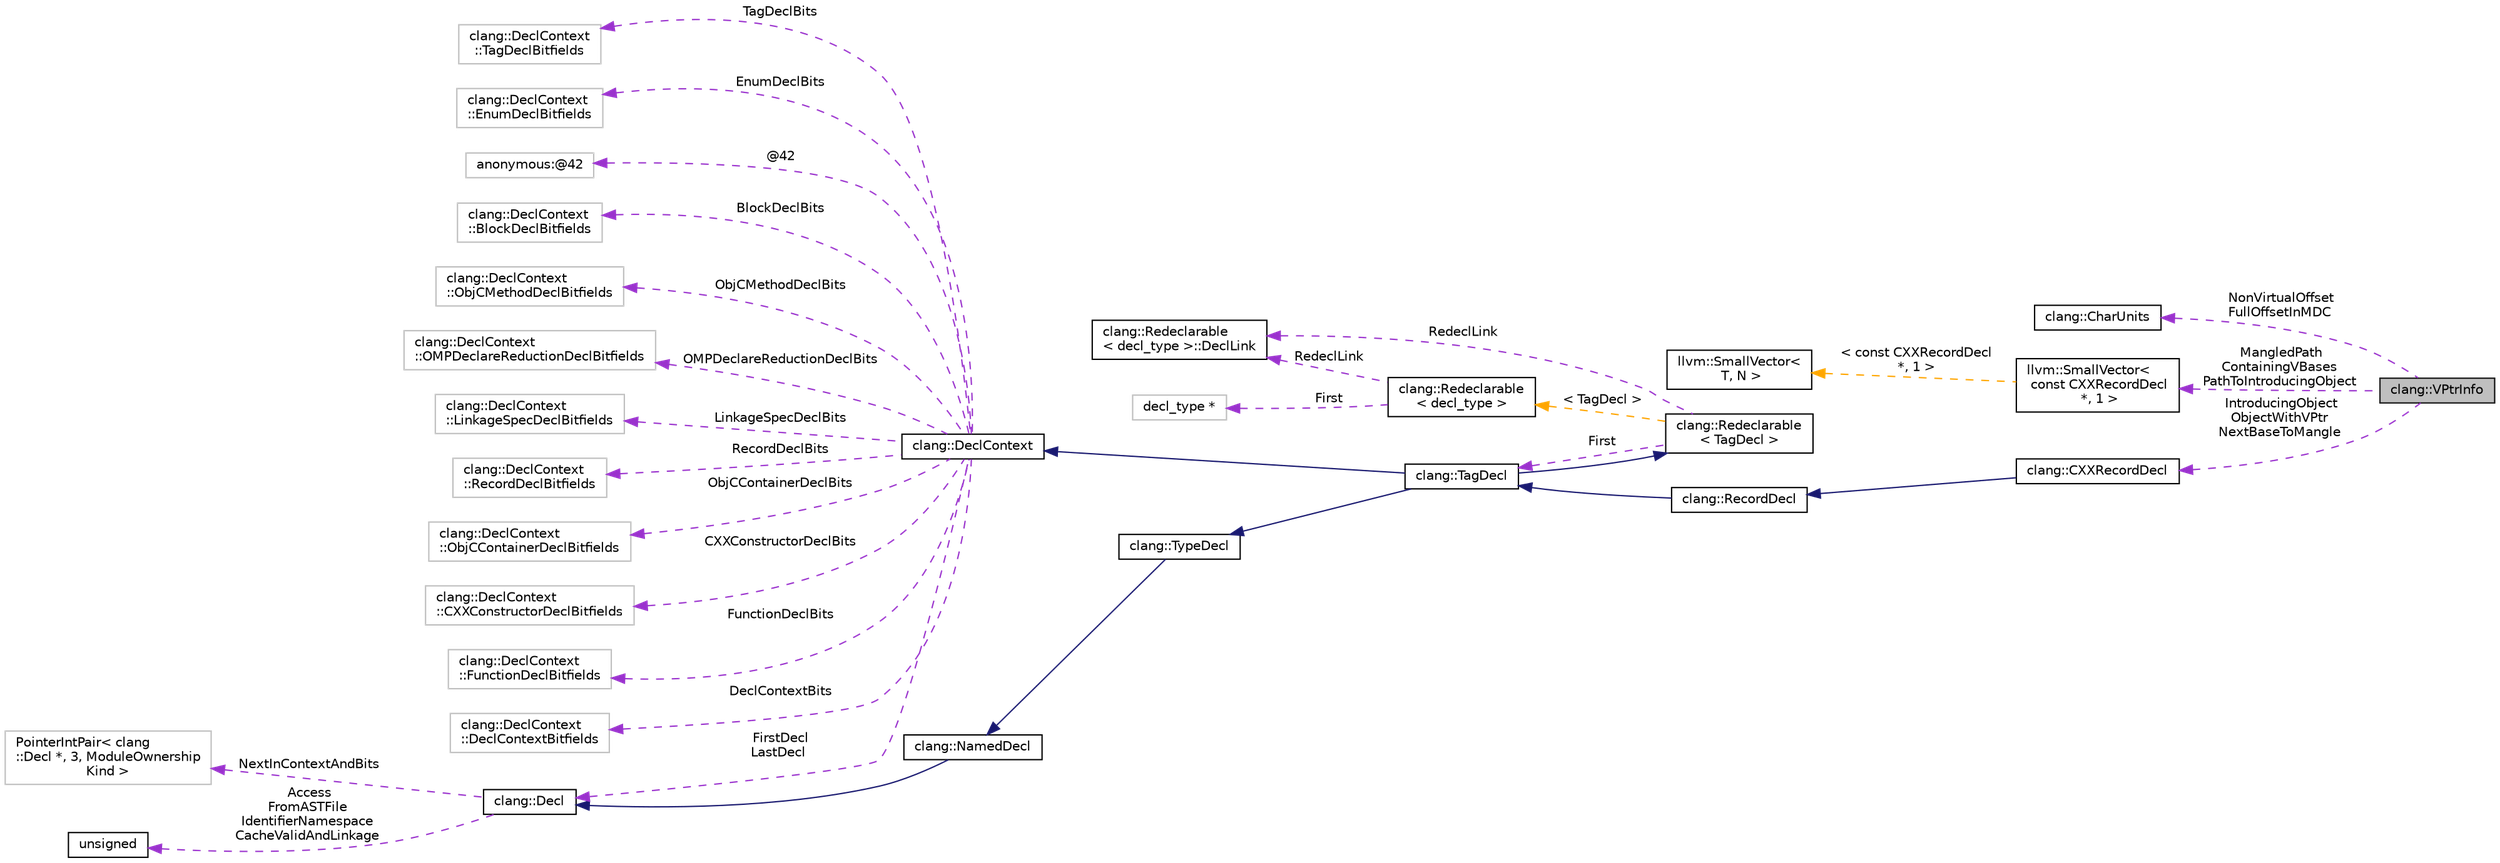 digraph "clang::VPtrInfo"
{
 // LATEX_PDF_SIZE
  bgcolor="transparent";
  edge [fontname="Helvetica",fontsize="10",labelfontname="Helvetica",labelfontsize="10"];
  node [fontname="Helvetica",fontsize="10",shape=record];
  rankdir="LR";
  Node1 [label="clang::VPtrInfo",height=0.2,width=0.4,color="black", fillcolor="grey75", style="filled", fontcolor="black",tooltip="Holds information about the inheritance path to a virtual base or function table pointer."];
  Node2 -> Node1 [dir="back",color="darkorchid3",fontsize="10",style="dashed",label=" NonVirtualOffset\nFullOffsetInMDC" ,fontname="Helvetica"];
  Node2 [label="clang::CharUnits",height=0.2,width=0.4,color="black",URL="$classclang_1_1CharUnits.html",tooltip="CharUnits - This is an opaque type for sizes expressed in character units."];
  Node3 -> Node1 [dir="back",color="darkorchid3",fontsize="10",style="dashed",label=" MangledPath\nContainingVBases\nPathToIntroducingObject" ,fontname="Helvetica"];
  Node3 [label="llvm::SmallVector\<\l const CXXRecordDecl\l *, 1 \>",height=0.2,width=0.4,color="black",URL="$classllvm_1_1SmallVector.html",tooltip=" "];
  Node4 -> Node3 [dir="back",color="orange",fontsize="10",style="dashed",label=" \< const CXXRecordDecl\l *, 1 \>" ,fontname="Helvetica"];
  Node4 [label="llvm::SmallVector\<\l T, N \>",height=0.2,width=0.4,color="black",URL="$classllvm_1_1SmallVector.html",tooltip=" "];
  Node5 -> Node1 [dir="back",color="darkorchid3",fontsize="10",style="dashed",label=" IntroducingObject\nObjectWithVPtr\nNextBaseToMangle" ,fontname="Helvetica"];
  Node5 [label="clang::CXXRecordDecl",height=0.2,width=0.4,color="black",URL="$classclang_1_1CXXRecordDecl.html",tooltip="Represents a C++ struct/union/class."];
  Node6 -> Node5 [dir="back",color="midnightblue",fontsize="10",style="solid",fontname="Helvetica"];
  Node6 [label="clang::RecordDecl",height=0.2,width=0.4,color="black",URL="$classclang_1_1RecordDecl.html",tooltip="Represents a struct/union/class."];
  Node7 -> Node6 [dir="back",color="midnightblue",fontsize="10",style="solid",fontname="Helvetica"];
  Node7 [label="clang::TagDecl",height=0.2,width=0.4,color="black",URL="$classclang_1_1TagDecl.html",tooltip="Represents the declaration of a struct/union/class/enum."];
  Node8 -> Node7 [dir="back",color="midnightblue",fontsize="10",style="solid",fontname="Helvetica"];
  Node8 [label="clang::TypeDecl",height=0.2,width=0.4,color="black",URL="$classclang_1_1TypeDecl.html",tooltip="Represents a declaration of a type."];
  Node9 -> Node8 [dir="back",color="midnightblue",fontsize="10",style="solid",fontname="Helvetica"];
  Node9 [label="clang::NamedDecl",height=0.2,width=0.4,color="black",URL="$classclang_1_1NamedDecl.html",tooltip="This represents a decl that may have a name."];
  Node10 -> Node9 [dir="back",color="midnightblue",fontsize="10",style="solid",fontname="Helvetica"];
  Node10 [label="clang::Decl",height=0.2,width=0.4,color="black",URL="$classclang_1_1Decl.html",tooltip="Decl - This represents one declaration (or definition), e.g."];
  Node11 -> Node10 [dir="back",color="darkorchid3",fontsize="10",style="dashed",label=" NextInContextAndBits" ,fontname="Helvetica"];
  Node11 [label="PointerIntPair\< clang\l::Decl *, 3, ModuleOwnership\lKind \>",height=0.2,width=0.4,color="grey75",tooltip=" "];
  Node12 -> Node10 [dir="back",color="darkorchid3",fontsize="10",style="dashed",label=" Access\nFromASTFile\nIdentifierNamespace\nCacheValidAndLinkage" ,fontname="Helvetica"];
  Node12 [label="unsigned",height=0.2,width=0.4,color="black",URL="$classunsigned.html",tooltip=" "];
  Node13 -> Node7 [dir="back",color="midnightblue",fontsize="10",style="solid",fontname="Helvetica"];
  Node13 [label="clang::DeclContext",height=0.2,width=0.4,color="black",URL="$classclang_1_1DeclContext.html",tooltip="DeclContext - This is used only as base class of specific decl types that can act as declaration cont..."];
  Node14 -> Node13 [dir="back",color="darkorchid3",fontsize="10",style="dashed",label=" TagDeclBits" ,fontname="Helvetica"];
  Node14 [label="clang::DeclContext\l::TagDeclBitfields",height=0.2,width=0.4,color="grey75",tooltip="Stores the bits used by TagDecl."];
  Node15 -> Node13 [dir="back",color="darkorchid3",fontsize="10",style="dashed",label=" EnumDeclBits" ,fontname="Helvetica"];
  Node15 [label="clang::DeclContext\l::EnumDeclBitfields",height=0.2,width=0.4,color="grey75",tooltip="Stores the bits used by EnumDecl."];
  Node16 -> Node13 [dir="back",color="darkorchid3",fontsize="10",style="dashed",label=" @42" ,fontname="Helvetica"];
  Node16 [label="anonymous:@42",height=0.2,width=0.4,color="grey75",tooltip=" "];
  Node17 -> Node13 [dir="back",color="darkorchid3",fontsize="10",style="dashed",label=" BlockDeclBits" ,fontname="Helvetica"];
  Node17 [label="clang::DeclContext\l::BlockDeclBitfields",height=0.2,width=0.4,color="grey75",tooltip="Stores the bits used by BlockDecl."];
  Node18 -> Node13 [dir="back",color="darkorchid3",fontsize="10",style="dashed",label=" ObjCMethodDeclBits" ,fontname="Helvetica"];
  Node18 [label="clang::DeclContext\l::ObjCMethodDeclBitfields",height=0.2,width=0.4,color="grey75",tooltip="Stores the bits used by ObjCMethodDecl."];
  Node19 -> Node13 [dir="back",color="darkorchid3",fontsize="10",style="dashed",label=" OMPDeclareReductionDeclBits" ,fontname="Helvetica"];
  Node19 [label="clang::DeclContext\l::OMPDeclareReductionDeclBitfields",height=0.2,width=0.4,color="grey75",tooltip="Stores the bits used by OMPDeclareReductionDecl."];
  Node20 -> Node13 [dir="back",color="darkorchid3",fontsize="10",style="dashed",label=" LinkageSpecDeclBits" ,fontname="Helvetica"];
  Node20 [label="clang::DeclContext\l::LinkageSpecDeclBitfields",height=0.2,width=0.4,color="grey75",tooltip="Stores the bits used by LinkageSpecDecl."];
  Node21 -> Node13 [dir="back",color="darkorchid3",fontsize="10",style="dashed",label=" RecordDeclBits" ,fontname="Helvetica"];
  Node21 [label="clang::DeclContext\l::RecordDeclBitfields",height=0.2,width=0.4,color="grey75",tooltip="Stores the bits used by RecordDecl."];
  Node22 -> Node13 [dir="back",color="darkorchid3",fontsize="10",style="dashed",label=" ObjCContainerDeclBits" ,fontname="Helvetica"];
  Node22 [label="clang::DeclContext\l::ObjCContainerDeclBitfields",height=0.2,width=0.4,color="grey75",tooltip="Stores the bits used by ObjCContainerDecl."];
  Node23 -> Node13 [dir="back",color="darkorchid3",fontsize="10",style="dashed",label=" CXXConstructorDeclBits" ,fontname="Helvetica"];
  Node23 [label="clang::DeclContext\l::CXXConstructorDeclBitfields",height=0.2,width=0.4,color="grey75",tooltip="Stores the bits used by CXXConstructorDecl."];
  Node24 -> Node13 [dir="back",color="darkorchid3",fontsize="10",style="dashed",label=" FunctionDeclBits" ,fontname="Helvetica"];
  Node24 [label="clang::DeclContext\l::FunctionDeclBitfields",height=0.2,width=0.4,color="grey75",tooltip="Stores the bits used by FunctionDecl."];
  Node25 -> Node13 [dir="back",color="darkorchid3",fontsize="10",style="dashed",label=" DeclContextBits" ,fontname="Helvetica"];
  Node25 [label="clang::DeclContext\l::DeclContextBitfields",height=0.2,width=0.4,color="grey75",tooltip="Stores the bits used by DeclContext."];
  Node10 -> Node13 [dir="back",color="darkorchid3",fontsize="10",style="dashed",label=" FirstDecl\nLastDecl" ,fontname="Helvetica"];
  Node26 -> Node7 [dir="back",color="midnightblue",fontsize="10",style="solid",fontname="Helvetica"];
  Node26 [label="clang::Redeclarable\l\< TagDecl \>",height=0.2,width=0.4,color="black",URL="$classclang_1_1Redeclarable.html",tooltip=" "];
  Node7 -> Node26 [dir="back",color="darkorchid3",fontsize="10",style="dashed",label=" First" ,fontname="Helvetica"];
  Node27 -> Node26 [dir="back",color="darkorchid3",fontsize="10",style="dashed",label=" RedeclLink" ,fontname="Helvetica"];
  Node27 [label="clang::Redeclarable\l\< decl_type \>::DeclLink",height=0.2,width=0.4,color="black",URL="$classclang_1_1Redeclarable_1_1DeclLink.html",tooltip=" "];
  Node28 -> Node26 [dir="back",color="orange",fontsize="10",style="dashed",label=" \< TagDecl \>" ,fontname="Helvetica"];
  Node28 [label="clang::Redeclarable\l\< decl_type \>",height=0.2,width=0.4,color="black",URL="$classclang_1_1Redeclarable.html",tooltip="Provides common interface for the Decls that can be redeclared."];
  Node27 -> Node28 [dir="back",color="darkorchid3",fontsize="10",style="dashed",label=" RedeclLink" ,fontname="Helvetica"];
  Node29 -> Node28 [dir="back",color="darkorchid3",fontsize="10",style="dashed",label=" First" ,fontname="Helvetica"];
  Node29 [label="decl_type *",height=0.2,width=0.4,color="grey75",tooltip=" "];
}
